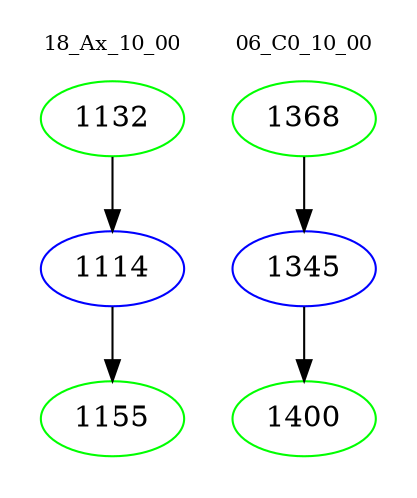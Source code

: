 digraph{
subgraph cluster_0 {
color = white
label = "18_Ax_10_00";
fontsize=10;
T0_1132 [label="1132", color="green"]
T0_1132 -> T0_1114 [color="black"]
T0_1114 [label="1114", color="blue"]
T0_1114 -> T0_1155 [color="black"]
T0_1155 [label="1155", color="green"]
}
subgraph cluster_1 {
color = white
label = "06_C0_10_00";
fontsize=10;
T1_1368 [label="1368", color="green"]
T1_1368 -> T1_1345 [color="black"]
T1_1345 [label="1345", color="blue"]
T1_1345 -> T1_1400 [color="black"]
T1_1400 [label="1400", color="green"]
}
}
